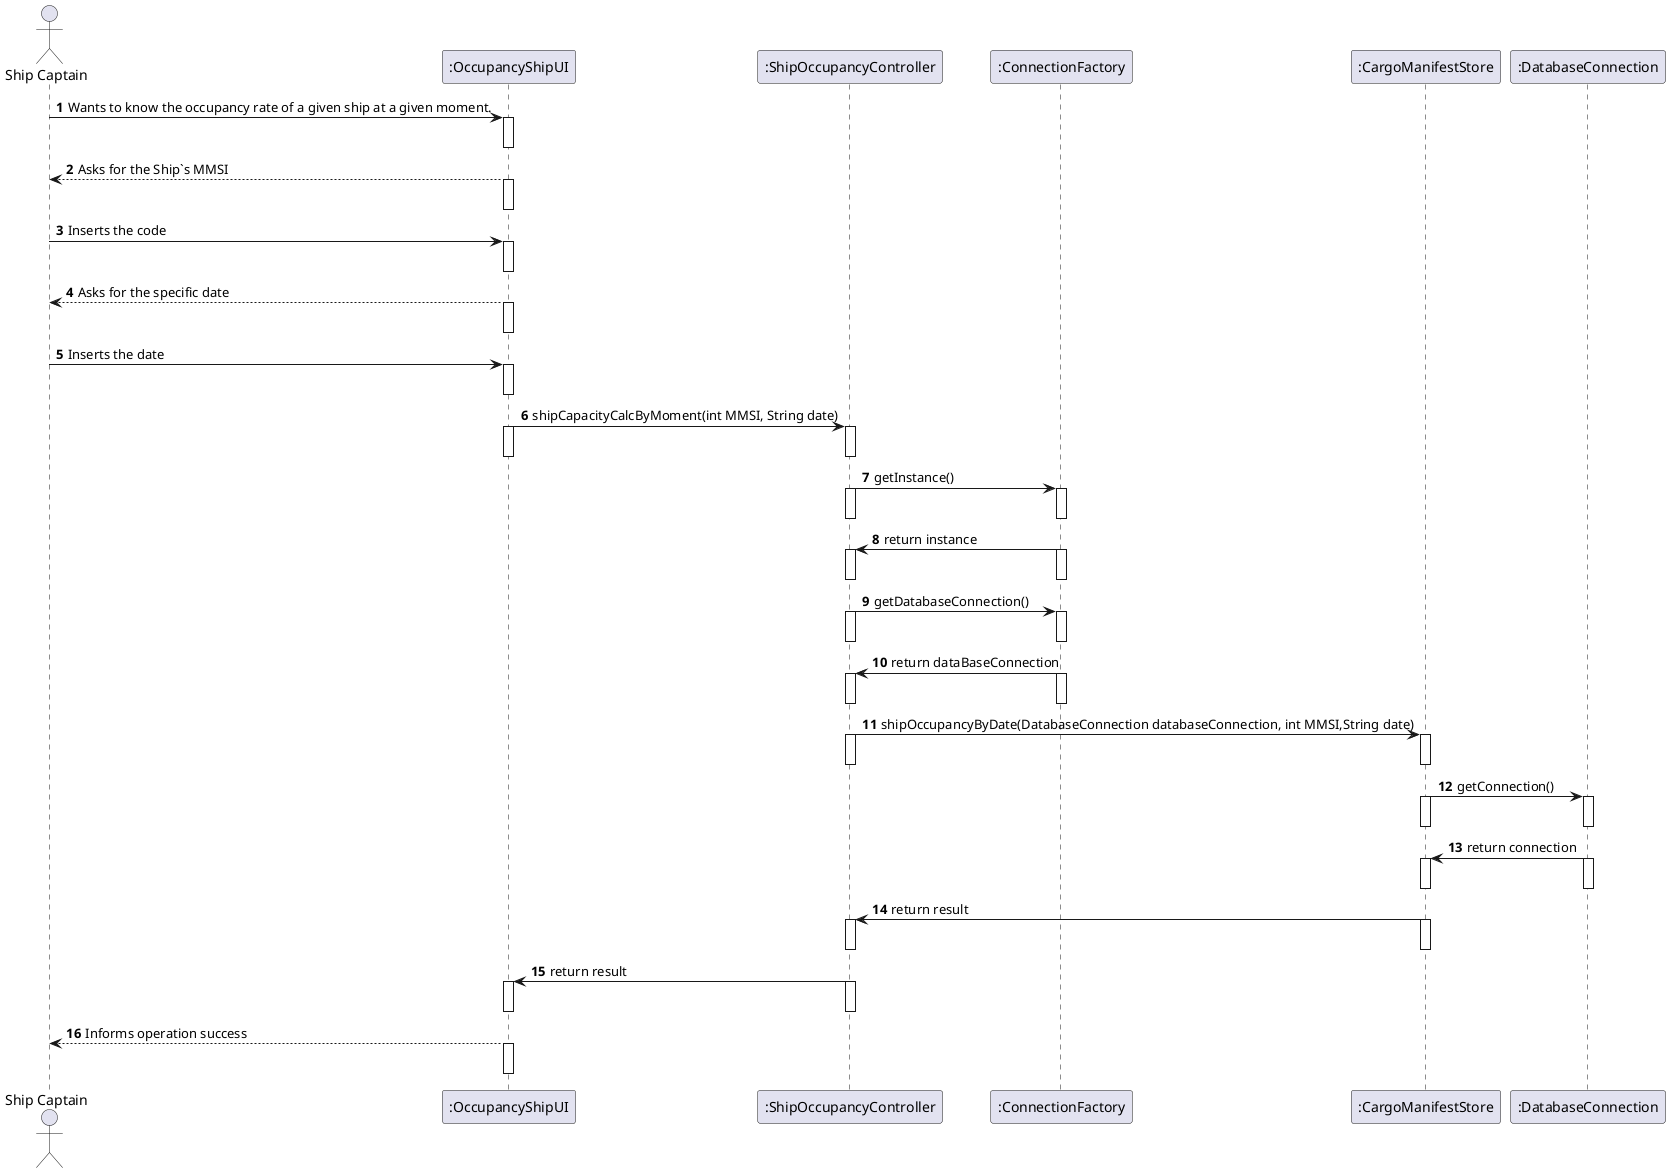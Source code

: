 @startuml
@startuml
autonumber
'hide footbox
actor "Ship Captain" as SHIPCAPTAIN

participant ":OccupancyShipUI" as UI
participant ":ShipOccupancyController" as CTRL
participant ":ConnectionFactory" as cf
participant ":CargoManifestStore" as cfs
participant ":DatabaseConnection" as dc

SHIPCAPTAIN -> UI : Wants to know the occupancy rate of a given ship at a given moment.
activate UI
deactivate UI

UI --> SHIPCAPTAIN: Asks for the Ship`s MMSI
activate UI
deactivate UI
SHIPCAPTAIN -> UI : Inserts the code
activate UI
deactivate UI
UI --> SHIPCAPTAIN : Asks for the specific date
activate  UI
deactivate UI
SHIPCAPTAIN -> UI : Inserts the date
activate UI
deactivate UI

UI -> CTRL:shipCapacityCalcByMoment(int MMSI, String date)
activate CTRL
deactivate CTRL
activate UI
deactivate UI

CTRL -> cf: getInstance()
activate CTRL
deactivate CTRL
activate cf
deactivate cf

cf -> CTRL: return instance
activate cf
deactivate cf
activate CTRL
deactivate CTRL

CTRL -> cf: getDatabaseConnection()
activate CTRL
deactivate CTRL
activate cf
deactivate cf

cf -> CTRL: return dataBaseConnection
activate cf
deactivate cf
activate CTRL
deactivate CTRL

CTRL -> cfs: shipOccupancyByDate(DatabaseConnection databaseConnection, int MMSI,String date)
activate CTRL
deactivate CTRL
activate cfs
deactivate cfs

cfs -> dc: getConnection()
activate cfs
deactivate cfs
activate dc
deactivate dc

dc -> cfs:return connection
activate dc
deactivate dc
activate cfs
deactivate cfs

cfs -> CTRL: return result
activate cfs
deactivate cfs
activate CTRL
deactivate CTRL

CTRL -> UI: return result
activate CTRL
deactivate CTRL
activate UI
deactivate UI


UI --> SHIPCAPTAIN : Informs operation success
activate UI
deactivate UI
@enduml